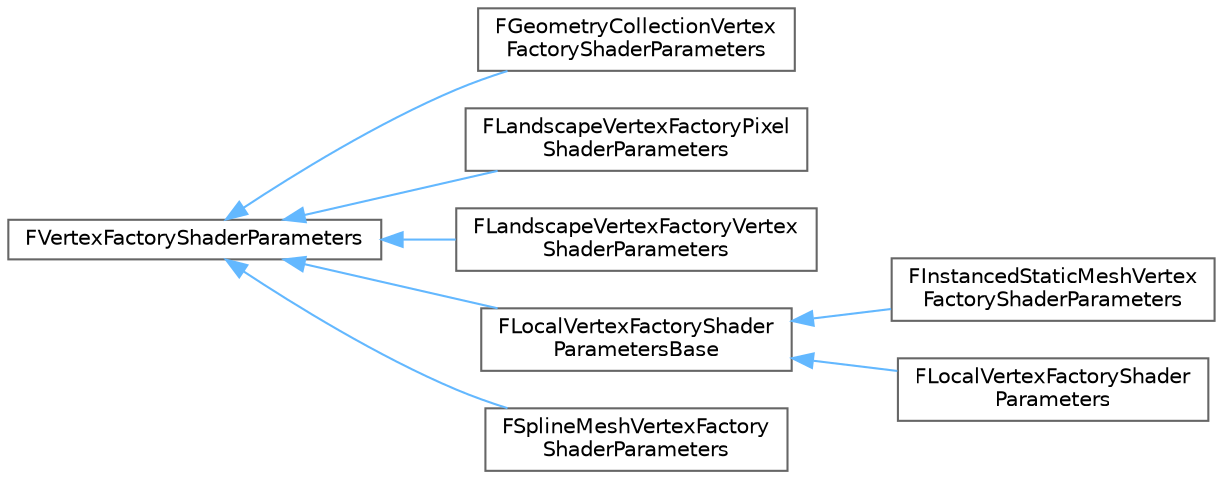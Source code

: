 digraph "Graphical Class Hierarchy"
{
 // INTERACTIVE_SVG=YES
 // LATEX_PDF_SIZE
  bgcolor="transparent";
  edge [fontname=Helvetica,fontsize=10,labelfontname=Helvetica,labelfontsize=10];
  node [fontname=Helvetica,fontsize=10,shape=box,height=0.2,width=0.4];
  rankdir="LR";
  Node0 [id="Node000000",label="FVertexFactoryShaderParameters",height=0.2,width=0.4,color="grey40", fillcolor="white", style="filled",URL="$da/d1a/classFVertexFactoryShaderParameters.html",tooltip="An interface to the parameter bindings for the vertex factory used by a shader."];
  Node0 -> Node1 [id="edge5205_Node000000_Node000001",dir="back",color="steelblue1",style="solid",tooltip=" "];
  Node1 [id="Node000001",label="FGeometryCollectionVertex\lFactoryShaderParameters",height=0.2,width=0.4,color="grey40", fillcolor="white", style="filled",URL="$dd/d1f/classFGeometryCollectionVertexFactoryShaderParameters.html",tooltip=" "];
  Node0 -> Node2 [id="edge5206_Node000000_Node000002",dir="back",color="steelblue1",style="solid",tooltip=" "];
  Node2 [id="Node000002",label="FLandscapeVertexFactoryPixel\lShaderParameters",height=0.2,width=0.4,color="grey40", fillcolor="white", style="filled",URL="$d2/d88/classFLandscapeVertexFactoryPixelShaderParameters.html",tooltip="Pixel shader parameters for use with FLandscapeVertexFactory."];
  Node0 -> Node3 [id="edge5207_Node000000_Node000003",dir="back",color="steelblue1",style="solid",tooltip=" "];
  Node3 [id="Node000003",label="FLandscapeVertexFactoryVertex\lShaderParameters",height=0.2,width=0.4,color="grey40", fillcolor="white", style="filled",URL="$d2/d56/classFLandscapeVertexFactoryVertexShaderParameters.html",tooltip=" "];
  Node0 -> Node4 [id="edge5208_Node000000_Node000004",dir="back",color="steelblue1",style="solid",tooltip=" "];
  Node4 [id="Node000004",label="FLocalVertexFactoryShader\lParametersBase",height=0.2,width=0.4,color="grey40", fillcolor="white", style="filled",URL="$d1/d9a/classFLocalVertexFactoryShaderParametersBase.html",tooltip="Shader parameters for all LocalVertexFactory derived classes."];
  Node4 -> Node5 [id="edge5209_Node000004_Node000005",dir="back",color="steelblue1",style="solid",tooltip=" "];
  Node5 [id="Node000005",label="FInstancedStaticMeshVertex\lFactoryShaderParameters",height=0.2,width=0.4,color="grey40", fillcolor="white", style="filled",URL="$da/d8c/classFInstancedStaticMeshVertexFactoryShaderParameters.html",tooltip=" "];
  Node4 -> Node6 [id="edge5210_Node000004_Node000006",dir="back",color="steelblue1",style="solid",tooltip=" "];
  Node6 [id="Node000006",label="FLocalVertexFactoryShader\lParameters",height=0.2,width=0.4,color="grey40", fillcolor="white", style="filled",URL="$dc/dae/classFLocalVertexFactoryShaderParameters.html",tooltip="Shader parameter class used by FLocalVertexFactory only - no derived classes."];
  Node0 -> Node7 [id="edge5211_Node000000_Node000007",dir="back",color="steelblue1",style="solid",tooltip=" "];
  Node7 [id="Node000007",label="FSplineMeshVertexFactory\lShaderParameters",height=0.2,width=0.4,color="grey40", fillcolor="white", style="filled",URL="$d6/d77/classFSplineMeshVertexFactoryShaderParameters.html",tooltip="Factory specific params."];
}
